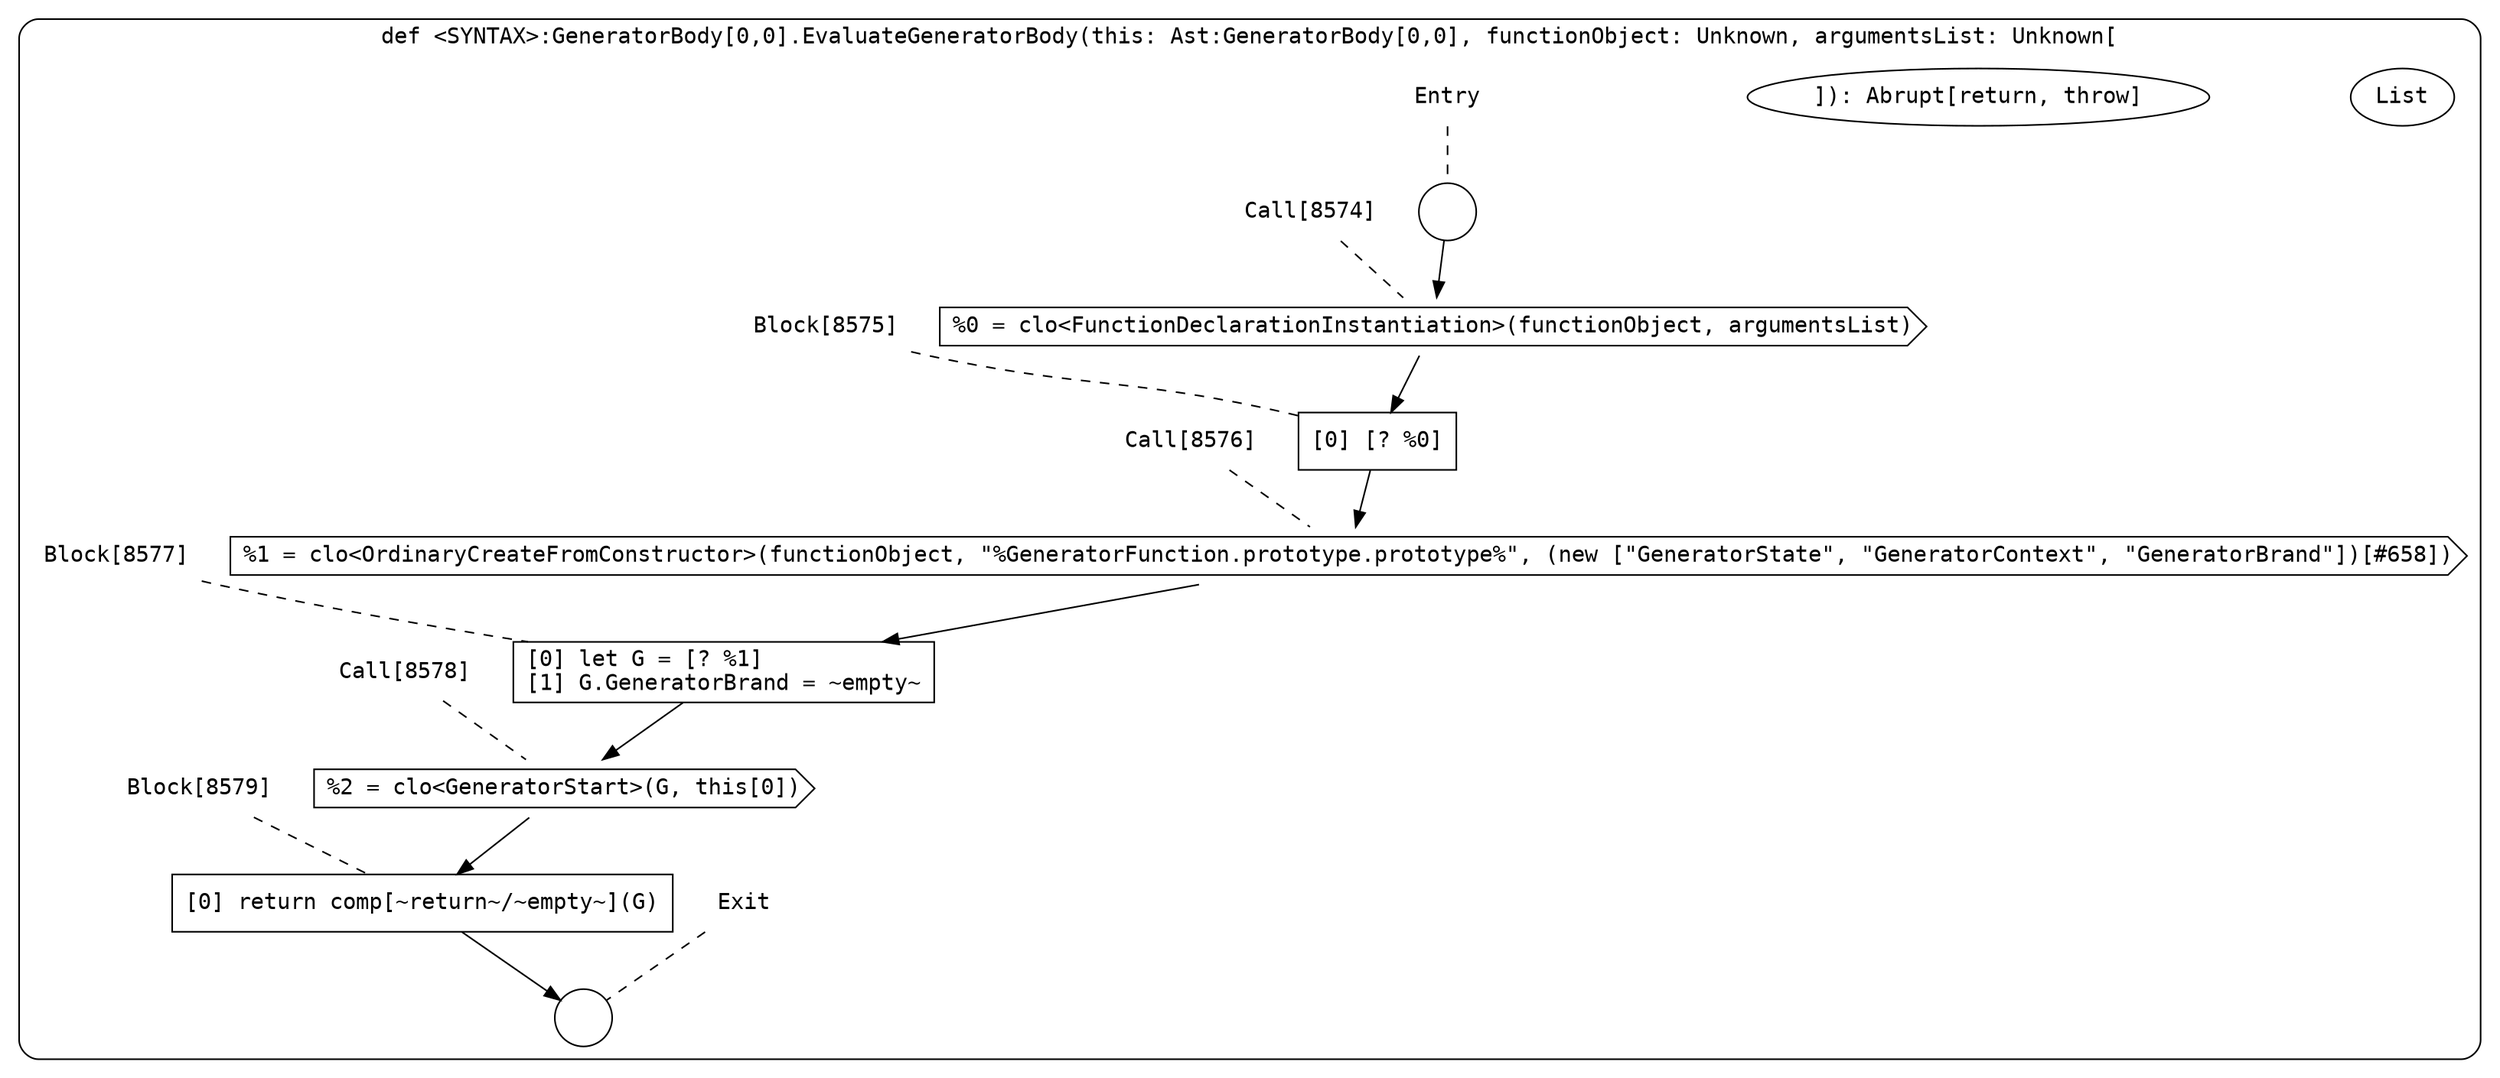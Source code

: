 digraph {
  graph [fontname = "Consolas"]
  node [fontname = "Consolas"]
  edge [fontname = "Consolas"]
  subgraph cluster1600 {
    label = "def <SYNTAX>:GeneratorBody[0,0].EvaluateGeneratorBody(this: Ast:GeneratorBody[0,0], functionObject: Unknown, argumentsList: Unknown["List"]): Abrupt[return, throw]"
    style = rounded
    cluster1600_entry_name [shape=none, label=<<font color="black">Entry</font>>]
    cluster1600_entry_name -> cluster1600_entry [arrowhead=none, color="black", style=dashed]
    cluster1600_entry [shape=circle label=" " color="black" fillcolor="white" style=filled]
    cluster1600_entry -> node8574 [color="black"]
    cluster1600_exit_name [shape=none, label=<<font color="black">Exit</font>>]
    cluster1600_exit_name -> cluster1600_exit [arrowhead=none, color="black", style=dashed]
    cluster1600_exit [shape=circle label=" " color="black" fillcolor="white" style=filled]
    node8574_name [shape=none, label=<<font color="black">Call[8574]</font>>]
    node8574_name -> node8574 [arrowhead=none, color="black", style=dashed]
    node8574 [shape=cds, label=<<font color="black">%0 = clo&lt;FunctionDeclarationInstantiation&gt;(functionObject, argumentsList)</font>> color="black" fillcolor="white", style=filled]
    node8574 -> node8575 [color="black"]
    node8575_name [shape=none, label=<<font color="black">Block[8575]</font>>]
    node8575_name -> node8575 [arrowhead=none, color="black", style=dashed]
    node8575 [shape=box, label=<<font color="black">[0] [? %0]<BR ALIGN="LEFT"/></font>> color="black" fillcolor="white", style=filled]
    node8575 -> node8576 [color="black"]
    node8576_name [shape=none, label=<<font color="black">Call[8576]</font>>]
    node8576_name -> node8576 [arrowhead=none, color="black", style=dashed]
    node8576 [shape=cds, label=<<font color="black">%1 = clo&lt;OrdinaryCreateFromConstructor&gt;(functionObject, &quot;%GeneratorFunction.prototype.prototype%&quot;, (new [&quot;GeneratorState&quot;, &quot;GeneratorContext&quot;, &quot;GeneratorBrand&quot;])[#658])</font>> color="black" fillcolor="white", style=filled]
    node8576 -> node8577 [color="black"]
    node8577_name [shape=none, label=<<font color="black">Block[8577]</font>>]
    node8577_name -> node8577 [arrowhead=none, color="black", style=dashed]
    node8577 [shape=box, label=<<font color="black">[0] let G = [? %1]<BR ALIGN="LEFT"/>[1] G.GeneratorBrand = ~empty~<BR ALIGN="LEFT"/></font>> color="black" fillcolor="white", style=filled]
    node8577 -> node8578 [color="black"]
    node8578_name [shape=none, label=<<font color="black">Call[8578]</font>>]
    node8578_name -> node8578 [arrowhead=none, color="black", style=dashed]
    node8578 [shape=cds, label=<<font color="black">%2 = clo&lt;GeneratorStart&gt;(G, this[0])</font>> color="black" fillcolor="white", style=filled]
    node8578 -> node8579 [color="black"]
    node8579_name [shape=none, label=<<font color="black">Block[8579]</font>>]
    node8579_name -> node8579 [arrowhead=none, color="black", style=dashed]
    node8579 [shape=box, label=<<font color="black">[0] return comp[~return~/~empty~](G)<BR ALIGN="LEFT"/></font>> color="black" fillcolor="white", style=filled]
    node8579 -> cluster1600_exit [color="black"]
  }
}